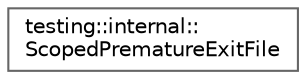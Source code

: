 digraph "Graphical Class Hierarchy"
{
 // LATEX_PDF_SIZE
  bgcolor="transparent";
  edge [fontname=Helvetica,fontsize=10,labelfontname=Helvetica,labelfontsize=10];
  node [fontname=Helvetica,fontsize=10,shape=box,height=0.2,width=0.4];
  rankdir="LR";
  Node0 [id="Node000000",label="testing::internal::\lScopedPrematureExitFile",height=0.2,width=0.4,color="grey40", fillcolor="white", style="filled",URL="$classtesting_1_1internal_1_1_scoped_premature_exit_file.html",tooltip=" "];
}
